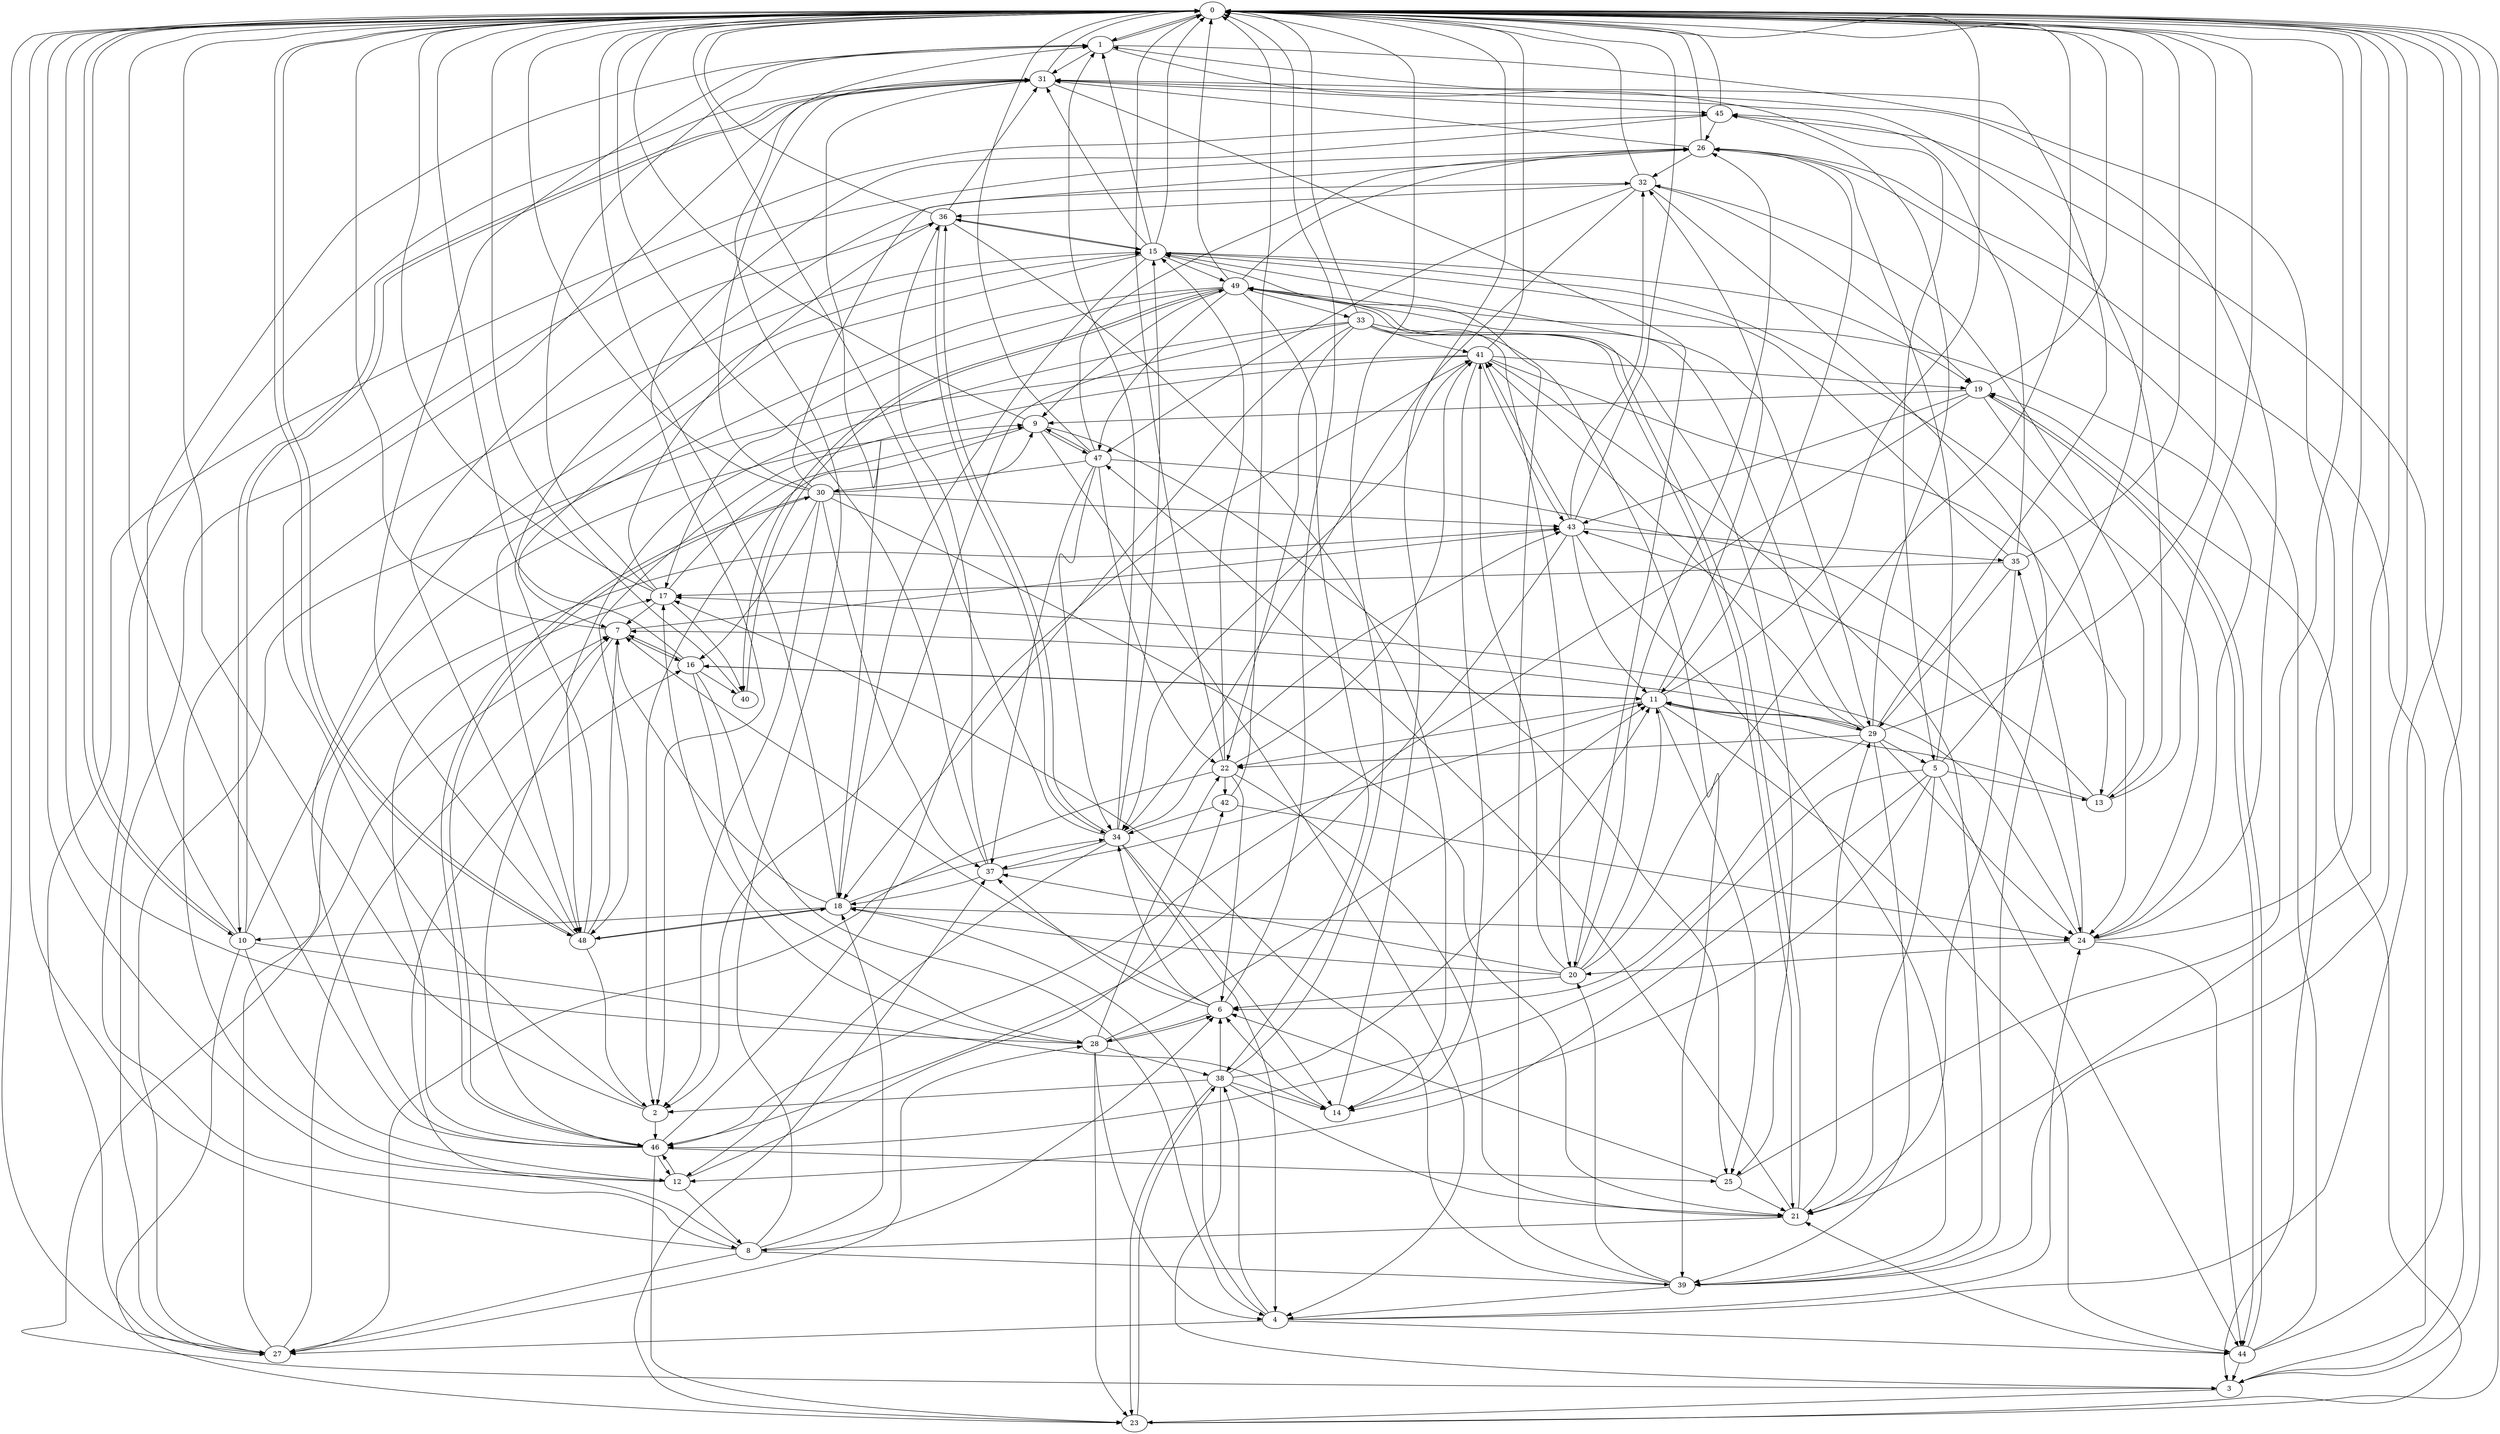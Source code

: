strict digraph "" {
	0	 [component_delay=3];
	1	 [component_delay=3];
	0 -> 1	 [wire_delay=1];
	10	 [component_delay=3];
	0 -> 10	 [wire_delay=1];
	48	 [component_delay=3];
	0 -> 48	 [wire_delay=1];
	1 -> 0	 [wire_delay=1];
	3	 [component_delay=3];
	1 -> 3	 [wire_delay=1];
	5	 [component_delay=3];
	1 -> 5	 [wire_delay=1];
	31	 [component_delay=3];
	1 -> 31	 [wire_delay=1];
	2	 [component_delay=3];
	2 -> 0	 [wire_delay=1];
	2 -> 31	 [wire_delay=1];
	46	 [component_delay=3];
	2 -> 46	 [wire_delay=1];
	3 -> 0	 [wire_delay=1];
	7	 [component_delay=3];
	3 -> 7	 [wire_delay=1];
	23	 [component_delay=3];
	3 -> 23	 [wire_delay=1];
	26	 [component_delay=3];
	3 -> 26	 [wire_delay=1];
	4	 [component_delay=3];
	4 -> 0	 [wire_delay=1];
	18	 [component_delay=3];
	4 -> 18	 [wire_delay=1];
	24	 [component_delay=3];
	4 -> 24	 [wire_delay=1];
	27	 [component_delay=3];
	4 -> 27	 [wire_delay=1];
	38	 [component_delay=3];
	4 -> 38	 [wire_delay=1];
	44	 [component_delay=3];
	4 -> 44	 [wire_delay=1];
	5 -> 0	 [wire_delay=1];
	12	 [component_delay=3];
	5 -> 12	 [wire_delay=1];
	13	 [component_delay=3];
	5 -> 13	 [wire_delay=1];
	14	 [component_delay=3];
	5 -> 14	 [wire_delay=1];
	21	 [component_delay=3];
	5 -> 21	 [wire_delay=1];
	5 -> 26	 [wire_delay=1];
	5 -> 44	 [wire_delay=1];
	5 -> 46	 [wire_delay=1];
	6	 [component_delay=3];
	6 -> 0	 [wire_delay=1];
	6 -> 7	 [wire_delay=1];
	28	 [component_delay=3];
	6 -> 28	 [wire_delay=1];
	34	 [component_delay=3];
	6 -> 34	 [wire_delay=1];
	37	 [component_delay=3];
	6 -> 37	 [wire_delay=1];
	7 -> 0	 [wire_delay=1];
	16	 [component_delay=3];
	7 -> 16	 [wire_delay=1];
	43	 [component_delay=3];
	7 -> 43	 [wire_delay=1];
	7 -> 46	 [wire_delay=1];
	8	 [component_delay=3];
	8 -> 0	 [wire_delay=1];
	8 -> 1	 [wire_delay=1];
	8 -> 6	 [wire_delay=1];
	8 -> 16	 [wire_delay=1];
	8 -> 18	 [wire_delay=1];
	8 -> 27	 [wire_delay=1];
	39	 [component_delay=3];
	8 -> 39	 [wire_delay=1];
	9	 [component_delay=3];
	9 -> 0	 [wire_delay=1];
	9 -> 2	 [wire_delay=1];
	9 -> 4	 [wire_delay=1];
	25	 [component_delay=3];
	9 -> 25	 [wire_delay=1];
	47	 [component_delay=3];
	9 -> 47	 [wire_delay=1];
	10 -> 0	 [wire_delay=1];
	10 -> 1	 [wire_delay=1];
	10 -> 9	 [wire_delay=1];
	10 -> 12	 [wire_delay=1];
	10 -> 14	 [wire_delay=1];
	10 -> 23	 [wire_delay=1];
	10 -> 31	 [wire_delay=1];
	11	 [component_delay=3];
	11 -> 0	 [wire_delay=1];
	11 -> 16	 [wire_delay=1];
	22	 [component_delay=3];
	11 -> 22	 [wire_delay=1];
	11 -> 25	 [wire_delay=1];
	29	 [component_delay=3];
	11 -> 29	 [wire_delay=1];
	32	 [component_delay=3];
	11 -> 32	 [wire_delay=1];
	11 -> 44	 [wire_delay=1];
	12 -> 0	 [wire_delay=1];
	12 -> 8	 [wire_delay=1];
	15	 [component_delay=3];
	12 -> 15	 [wire_delay=1];
	42	 [component_delay=3];
	12 -> 42	 [wire_delay=1];
	12 -> 46	 [wire_delay=1];
	13 -> 0	 [wire_delay=1];
	13 -> 11	 [wire_delay=1];
	13 -> 32	 [wire_delay=1];
	13 -> 43	 [wire_delay=1];
	14 -> 0	 [wire_delay=1];
	14 -> 6	 [wire_delay=1];
	15 -> 0	 [wire_delay=1];
	15 -> 1	 [wire_delay=1];
	15 -> 7	 [wire_delay=1];
	15 -> 13	 [wire_delay=1];
	15 -> 18	 [wire_delay=1];
	19	 [component_delay=3];
	15 -> 19	 [wire_delay=1];
	15 -> 29	 [wire_delay=1];
	15 -> 31	 [wire_delay=1];
	36	 [component_delay=3];
	15 -> 36	 [wire_delay=1];
	49	 [component_delay=3];
	15 -> 49	 [wire_delay=1];
	16 -> 0	 [wire_delay=1];
	16 -> 4	 [wire_delay=1];
	16 -> 7	 [wire_delay=1];
	16 -> 11	 [wire_delay=1];
	16 -> 28	 [wire_delay=1];
	40	 [component_delay=3];
	16 -> 40	 [wire_delay=1];
	17	 [component_delay=3];
	17 -> 0	 [wire_delay=1];
	17 -> 1	 [wire_delay=1];
	17 -> 7	 [wire_delay=1];
	17 -> 9	 [wire_delay=1];
	17 -> 36	 [wire_delay=1];
	17 -> 40	 [wire_delay=1];
	18 -> 0	 [wire_delay=1];
	18 -> 7	 [wire_delay=1];
	18 -> 10	 [wire_delay=1];
	18 -> 24	 [wire_delay=1];
	18 -> 34	 [wire_delay=1];
	18 -> 48	 [wire_delay=1];
	19 -> 0	 [wire_delay=1];
	19 -> 9	 [wire_delay=1];
	19 -> 24	 [wire_delay=1];
	19 -> 43	 [wire_delay=1];
	19 -> 44	 [wire_delay=1];
	19 -> 46	 [wire_delay=1];
	20	 [component_delay=3];
	20 -> 0	 [wire_delay=1];
	20 -> 6	 [wire_delay=1];
	20 -> 11	 [wire_delay=1];
	20 -> 18	 [wire_delay=1];
	20 -> 26	 [wire_delay=1];
	20 -> 37	 [wire_delay=1];
	41	 [component_delay=3];
	20 -> 41	 [wire_delay=1];
	21 -> 0	 [wire_delay=1];
	21 -> 8	 [wire_delay=1];
	21 -> 29	 [wire_delay=1];
	21 -> 47	 [wire_delay=1];
	21 -> 49	 [wire_delay=1];
	22 -> 0	 [wire_delay=1];
	22 -> 6	 [wire_delay=1];
	22 -> 15	 [wire_delay=1];
	22 -> 21	 [wire_delay=1];
	22 -> 27	 [wire_delay=1];
	22 -> 41	 [wire_delay=1];
	22 -> 42	 [wire_delay=1];
	23 -> 0	 [wire_delay=1];
	23 -> 19	 [wire_delay=1];
	23 -> 37	 [wire_delay=1];
	23 -> 38	 [wire_delay=1];
	24 -> 0	 [wire_delay=1];
	24 -> 17	 [wire_delay=1];
	24 -> 20	 [wire_delay=1];
	24 -> 31	 [wire_delay=1];
	35	 [component_delay=3];
	24 -> 35	 [wire_delay=1];
	24 -> 44	 [wire_delay=1];
	25 -> 0	 [wire_delay=1];
	25 -> 6	 [wire_delay=1];
	25 -> 21	 [wire_delay=1];
	26 -> 0	 [wire_delay=1];
	26 -> 11	 [wire_delay=1];
	26 -> 27	 [wire_delay=1];
	26 -> 31	 [wire_delay=1];
	26 -> 32	 [wire_delay=1];
	27 -> 0	 [wire_delay=1];
	27 -> 7	 [wire_delay=1];
	27 -> 28	 [wire_delay=1];
	27 -> 43	 [wire_delay=1];
	45	 [component_delay=3];
	27 -> 45	 [wire_delay=1];
	28 -> 0	 [wire_delay=1];
	28 -> 4	 [wire_delay=1];
	28 -> 6	 [wire_delay=1];
	28 -> 11	 [wire_delay=1];
	28 -> 17	 [wire_delay=1];
	28 -> 22	 [wire_delay=1];
	28 -> 23	 [wire_delay=1];
	28 -> 38	 [wire_delay=1];
	29 -> 0	 [wire_delay=1];
	29 -> 1	 [wire_delay=1];
	29 -> 5	 [wire_delay=1];
	29 -> 6	 [wire_delay=1];
	29 -> 7	 [wire_delay=1];
	29 -> 11	 [wire_delay=1];
	29 -> 22	 [wire_delay=1];
	29 -> 24	 [wire_delay=1];
	29 -> 39	 [wire_delay=1];
	29 -> 41	 [wire_delay=1];
	29 -> 45	 [wire_delay=1];
	29 -> 49	 [wire_delay=1];
	30	 [component_delay=3];
	30 -> 0	 [wire_delay=1];
	30 -> 2	 [wire_delay=1];
	30 -> 9	 [wire_delay=1];
	30 -> 16	 [wire_delay=1];
	30 -> 21	 [wire_delay=1];
	30 -> 26	 [wire_delay=1];
	30 -> 31	 [wire_delay=1];
	30 -> 37	 [wire_delay=1];
	30 -> 43	 [wire_delay=1];
	30 -> 46	 [wire_delay=1];
	31 -> 0	 [wire_delay=1];
	31 -> 8	 [wire_delay=1];
	31 -> 10	 [wire_delay=1];
	31 -> 13	 [wire_delay=1];
	31 -> 18	 [wire_delay=1];
	31 -> 20	 [wire_delay=1];
	31 -> 45	 [wire_delay=1];
	32 -> 0	 [wire_delay=1];
	32 -> 19	 [wire_delay=1];
	32 -> 34	 [wire_delay=1];
	32 -> 36	 [wire_delay=1];
	32 -> 39	 [wire_delay=1];
	32 -> 47	 [wire_delay=1];
	33	 [component_delay=3];
	33 -> 0	 [wire_delay=1];
	33 -> 2	 [wire_delay=1];
	33 -> 18	 [wire_delay=1];
	33 -> 20	 [wire_delay=1];
	33 -> 22	 [wire_delay=1];
	33 -> 25	 [wire_delay=1];
	33 -> 39	 [wire_delay=1];
	33 -> 41	 [wire_delay=1];
	33 -> 48	 [wire_delay=1];
	34 -> 0	 [wire_delay=1];
	34 -> 1	 [wire_delay=1];
	34 -> 4	 [wire_delay=1];
	34 -> 12	 [wire_delay=1];
	34 -> 14	 [wire_delay=1];
	34 -> 15	 [wire_delay=1];
	34 -> 36	 [wire_delay=1];
	34 -> 37	 [wire_delay=1];
	34 -> 43	 [wire_delay=1];
	35 -> 0	 [wire_delay=1];
	35 -> 15	 [wire_delay=1];
	35 -> 17	 [wire_delay=1];
	35 -> 21	 [wire_delay=1];
	35 -> 29	 [wire_delay=1];
	35 -> 45	 [wire_delay=1];
	36 -> 0	 [wire_delay=1];
	36 -> 14	 [wire_delay=1];
	36 -> 15	 [wire_delay=1];
	36 -> 31	 [wire_delay=1];
	36 -> 34	 [wire_delay=1];
	36 -> 48	 [wire_delay=1];
	37 -> 0	 [wire_delay=1];
	37 -> 11	 [wire_delay=1];
	37 -> 18	 [wire_delay=1];
	37 -> 36	 [wire_delay=1];
	38 -> 0	 [wire_delay=1];
	38 -> 2	 [wire_delay=1];
	38 -> 3	 [wire_delay=1];
	38 -> 6	 [wire_delay=1];
	38 -> 11	 [wire_delay=1];
	38 -> 14	 [wire_delay=1];
	38 -> 21	 [wire_delay=1];
	38 -> 23	 [wire_delay=1];
	39 -> 0	 [wire_delay=1];
	39 -> 4	 [wire_delay=1];
	39 -> 15	 [wire_delay=1];
	39 -> 17	 [wire_delay=1];
	39 -> 20	 [wire_delay=1];
	40 -> 0	 [wire_delay=1];
	40 -> 49	 [wire_delay=1];
	41 -> 0	 [wire_delay=1];
	41 -> 14	 [wire_delay=1];
	41 -> 19	 [wire_delay=1];
	41 -> 24	 [wire_delay=1];
	41 -> 27	 [wire_delay=1];
	41 -> 34	 [wire_delay=1];
	41 -> 39	 [wire_delay=1];
	41 -> 43	 [wire_delay=1];
	41 -> 48	 [wire_delay=1];
	42 -> 0	 [wire_delay=1];
	42 -> 24	 [wire_delay=1];
	42 -> 34	 [wire_delay=1];
	43 -> 0	 [wire_delay=1];
	43 -> 11	 [wire_delay=1];
	43 -> 32	 [wire_delay=1];
	43 -> 35	 [wire_delay=1];
	43 -> 39	 [wire_delay=1];
	43 -> 41	 [wire_delay=1];
	43 -> 46	 [wire_delay=1];
	44 -> 0	 [wire_delay=1];
	44 -> 3	 [wire_delay=1];
	44 -> 19	 [wire_delay=1];
	44 -> 21	 [wire_delay=1];
	44 -> 26	 [wire_delay=1];
	45 -> 0	 [wire_delay=1];
	45 -> 2	 [wire_delay=1];
	45 -> 3	 [wire_delay=1];
	45 -> 26	 [wire_delay=1];
	46 -> 0	 [wire_delay=1];
	46 -> 12	 [wire_delay=1];
	46 -> 15	 [wire_delay=1];
	46 -> 17	 [wire_delay=1];
	46 -> 23	 [wire_delay=1];
	46 -> 25	 [wire_delay=1];
	46 -> 30	 [wire_delay=1];
	46 -> 41	 [wire_delay=1];
	47 -> 0	 [wire_delay=1];
	47 -> 9	 [wire_delay=1];
	47 -> 22	 [wire_delay=1];
	47 -> 24	 [wire_delay=1];
	47 -> 26	 [wire_delay=1];
	47 -> 30	 [wire_delay=1];
	47 -> 34	 [wire_delay=1];
	47 -> 37	 [wire_delay=1];
	48 -> 0	 [wire_delay=1];
	48 -> 1	 [wire_delay=1];
	48 -> 2	 [wire_delay=1];
	48 -> 7	 [wire_delay=1];
	48 -> 18	 [wire_delay=1];
	48 -> 32	 [wire_delay=1];
	49 -> 0	 [wire_delay=1];
	49 -> 9	 [wire_delay=1];
	49 -> 17	 [wire_delay=1];
	49 -> 21	 [wire_delay=1];
	49 -> 24	 [wire_delay=1];
	49 -> 26	 [wire_delay=1];
	49 -> 33	 [wire_delay=1];
	49 -> 38	 [wire_delay=1];
	49 -> 40	 [wire_delay=1];
	49 -> 47	 [wire_delay=1];
	49 -> 48	 [wire_delay=1];
}
